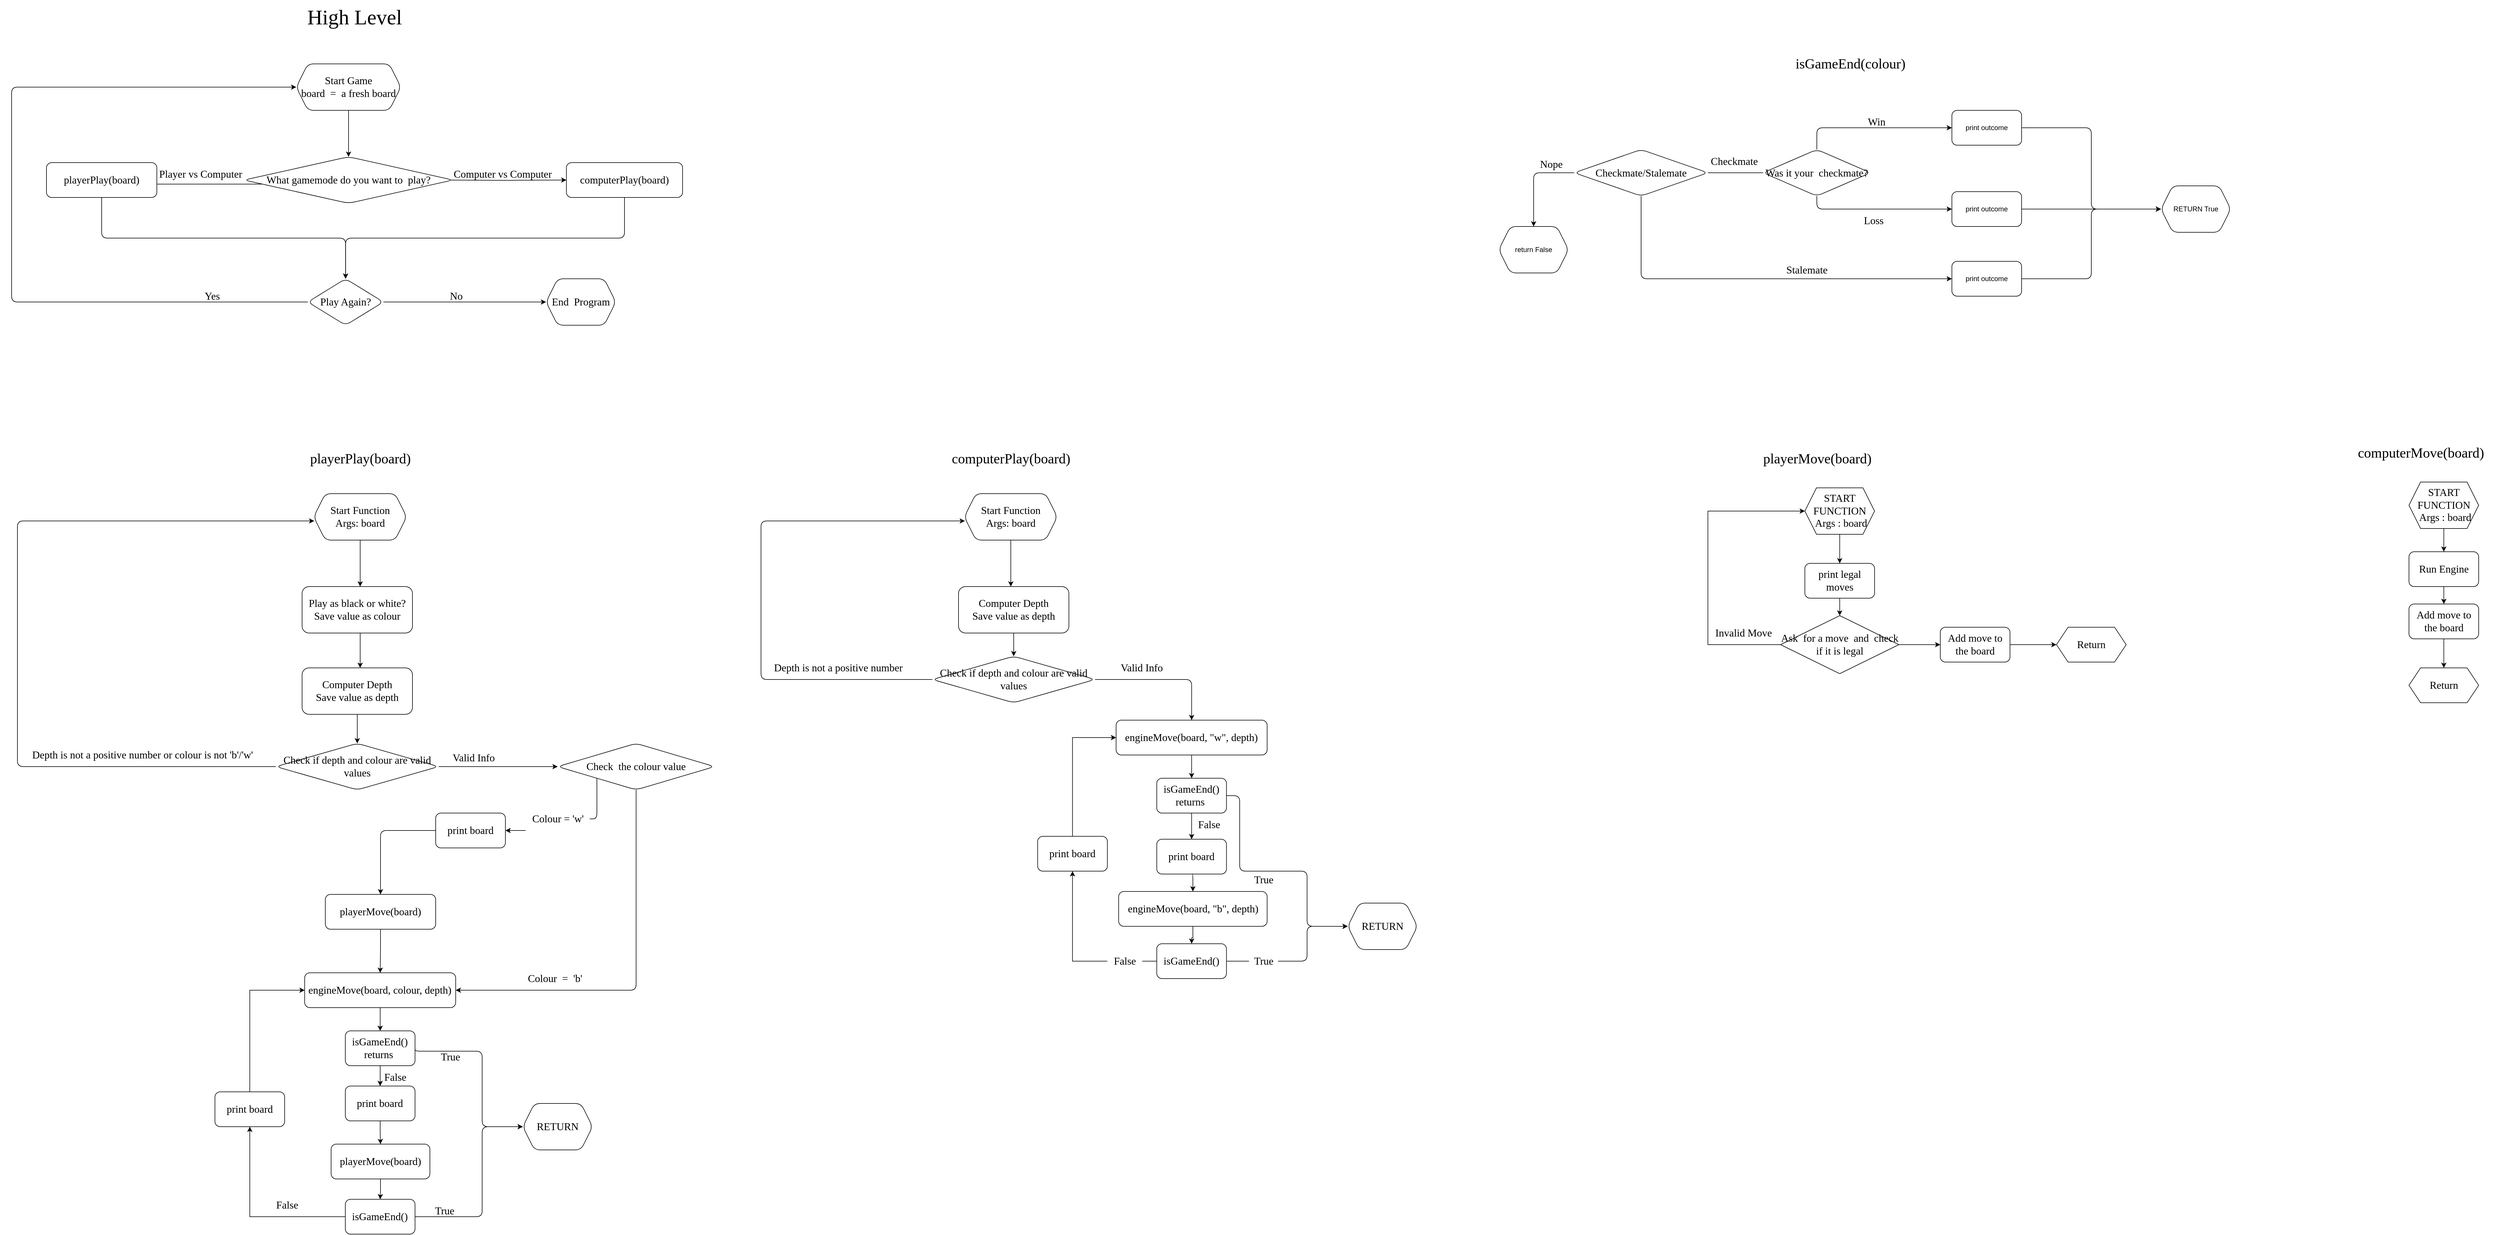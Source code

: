 <mxfile version="20.8.10" type="device"><diagram id="Y59HS8mhfynx65D2xqtQ" name="ChessStructure"><mxGraphModel dx="4780" dy="2787" grid="1" gridSize="10" guides="1" tooltips="1" connect="1" arrows="1" fold="1" page="1" pageScale="1" pageWidth="10000" pageHeight="10000" math="0" shadow="0"><root><mxCell id="0"/><mxCell id="1" parent="0"/><mxCell id="wJCAft1N1fHd7PZCTkAX-11" style="edgeStyle=orthogonalEdgeStyle;rounded=1;orthogonalLoop=1;jettySize=auto;html=1;exitX=0.875;exitY=0.5;exitDx=0;exitDy=0;exitPerimeter=0;entryX=0;entryY=0.5;entryDx=0;entryDy=0;labelBackgroundColor=none;fontColor=default;" parent="1" target="wJCAft1N1fHd7PZCTkAX-10" edge="1"><mxGeometry relative="1" as="geometry"><mxPoint x="1007.5" y="380" as="sourcePoint"/></mxGeometry></mxCell><mxCell id="wJCAft1N1fHd7PZCTkAX-16" style="edgeStyle=orthogonalEdgeStyle;rounded=1;orthogonalLoop=1;jettySize=auto;html=1;exitX=0.16;exitY=0.55;exitDx=0;exitDy=0;exitPerimeter=0;entryX=1;entryY=0.5;entryDx=0;entryDy=0;labelBackgroundColor=none;fontColor=default;" parent="1" target="wJCAft1N1fHd7PZCTkAX-13" edge="1"><mxGeometry relative="1" as="geometry"><Array as="points"><mxPoint x="410" y="387"/></Array><mxPoint x="707.2" y="387" as="sourcePoint"/></mxGeometry></mxCell><mxCell id="zi7NAcEswKVwyJz5pRSw-11" style="edgeStyle=orthogonalEdgeStyle;rounded=1;orthogonalLoop=1;jettySize=auto;html=1;exitX=0.5;exitY=1;exitDx=0;exitDy=0;entryX=0.5;entryY=0;entryDx=0;entryDy=0;labelBackgroundColor=none;fontColor=default;" parent="1" source="wJCAft1N1fHd7PZCTkAX-10" target="_jy5B6teSFf_CWX5ksvA-14" edge="1"><mxGeometry relative="1" as="geometry"/></mxCell><mxCell id="wJCAft1N1fHd7PZCTkAX-10" value="&lt;font style=&quot;font-size: 18px;&quot; data-font-src=&quot;https://fonts.googleapis.com/css?family=Tilt+Neon&quot; face=&quot;Tilt Neon&quot;&gt;computerPlay(board)&lt;br&gt;&lt;/font&gt;" style="rounded=1;whiteSpace=wrap;html=1;labelBackgroundColor=none;" parent="1" vertex="1"><mxGeometry x="1215" y="350" width="200" height="60" as="geometry"/></mxCell><mxCell id="wJCAft1N1fHd7PZCTkAX-12" value="&lt;font style=&quot;font-size: 18px;&quot; data-font-src=&quot;https://fonts.googleapis.com/css?family=Tilt+Neon&quot;&gt;Computer vs Computer&lt;/font&gt;" style="text;html=1;align=center;verticalAlign=middle;resizable=0;points=[];autosize=1;strokeColor=none;fillColor=none;fontFamily=Abel;fontSource=https%3A%2F%2Ffonts.googleapis.com%2Fcss%3Ffamily%3DAbel;rounded=1;labelBackgroundColor=none;" parent="1" vertex="1"><mxGeometry x="1000" y="350" width="210" height="40" as="geometry"/></mxCell><mxCell id="zi7NAcEswKVwyJz5pRSw-9" style="edgeStyle=orthogonalEdgeStyle;rounded=1;orthogonalLoop=1;jettySize=auto;html=1;exitX=0.5;exitY=1;exitDx=0;exitDy=0;entryX=0.5;entryY=0;entryDx=0;entryDy=0;labelBackgroundColor=none;fontColor=default;" parent="1" source="wJCAft1N1fHd7PZCTkAX-13" target="_jy5B6teSFf_CWX5ksvA-14" edge="1"><mxGeometry relative="1" as="geometry"/></mxCell><mxCell id="wJCAft1N1fHd7PZCTkAX-13" value="&lt;font style=&quot;font-size: 18px;&quot; data-font-src=&quot;https://fonts.googleapis.com/css?family=Tilt+Neon&quot; face=&quot;Tilt Neon&quot;&gt;playerPlay(board)&lt;br&gt;&lt;/font&gt;" style="rounded=1;whiteSpace=wrap;html=1;labelBackgroundColor=none;" parent="1" vertex="1"><mxGeometry x="320" y="350" width="190" height="60" as="geometry"/></mxCell><mxCell id="wJCAft1N1fHd7PZCTkAX-18" value="&lt;font style=&quot;font-size: 18px;&quot; data-font-src=&quot;https://fonts.googleapis.com/css?family=Tilt+Neon&quot;&gt;Player vs Computer&lt;/font&gt;" style="text;html=1;align=center;verticalAlign=middle;resizable=0;points=[];autosize=1;strokeColor=none;fillColor=none;fontFamily=Abel;fontSource=https%3A%2F%2Ffonts.googleapis.com%2Fcss%3Ffamily%3DAbel;rounded=1;labelBackgroundColor=none;" parent="1" vertex="1"><mxGeometry x="494.93" y="350" width="180" height="40" as="geometry"/></mxCell><mxCell id="wJCAft1N1fHd7PZCTkAX-26" value="&lt;font style=&quot;font-size: 18px;&quot; data-font-src=&quot;https://fonts.googleapis.com/css?family=Tilt+Neon&quot;&gt;Yes&lt;/font&gt;" style="text;html=1;align=center;verticalAlign=middle;resizable=0;points=[];autosize=1;strokeColor=none;fillColor=none;fontFamily=Abel;fontSource=https%3A%2F%2Ffonts.googleapis.com%2Fcss%3Ffamily%3DAbel;rounded=1;labelBackgroundColor=none;" parent="1" vertex="1"><mxGeometry x="580.0" y="560" width="50" height="40" as="geometry"/></mxCell><mxCell id="wJCAft1N1fHd7PZCTkAX-29" value="&lt;font style=&quot;font-size: 18px;&quot; data-font-src=&quot;https://fonts.googleapis.com/css?family=Tilt+Neon&quot;&gt;No&lt;/font&gt;" style="text;html=1;align=center;verticalAlign=middle;resizable=0;points=[];autosize=1;fontFamily=Abel;fontSource=https%3A%2F%2Ffonts.googleapis.com%2Fcss%3Ffamily%3DAbel;rounded=1;labelBackgroundColor=none;" parent="1" vertex="1"><mxGeometry x="1000" y="560" width="50" height="40" as="geometry"/></mxCell><mxCell id="_jy5B6teSFf_CWX5ksvA-1" value="&lt;font data-font-src=&quot;https://fonts.googleapis.com/css?family=Tilt+Neon&quot; face=&quot;Tilt Neon&quot; style=&quot;font-size: 36px;&quot;&gt;High Level&lt;/font&gt;" style="text;html=1;align=center;verticalAlign=middle;resizable=0;points=[];autosize=1;strokeColor=none;fillColor=none;rounded=1;labelBackgroundColor=none;" parent="1" vertex="1"><mxGeometry x="755" y="70" width="190" height="60" as="geometry"/></mxCell><mxCell id="_jy5B6teSFf_CWX5ksvA-3" value="&lt;span style=&quot;font-size: 24px;&quot;&gt;&lt;font data-font-src=&quot;https://fonts.googleapis.com/css?family=Tilt+Neon&quot; style=&quot;font-size: 24px;&quot;&gt;playerPlay(board)&lt;/font&gt;&lt;/span&gt;" style="text;html=1;align=center;verticalAlign=middle;resizable=0;points=[];autosize=1;strokeColor=none;fillColor=none;fontFamily=Tilt Neon;fontSource=https%3A%2F%2Ffonts.googleapis.com%2Fcss%3Ffamily%3DTilt%2BNeon;fontSize=24;rounded=1;labelBackgroundColor=none;" parent="1" vertex="1"><mxGeometry x="750" y="840" width="220" height="40" as="geometry"/></mxCell><mxCell id="_jy5B6teSFf_CWX5ksvA-5" value="&lt;font style=&quot;font-size: 18px;&quot; data-font-src=&quot;https://fonts.googleapis.com/css?family=Tilt+Neon&quot; face=&quot;Tilt Neon&quot;&gt;End&amp;nbsp; Program&lt;/font&gt;" style="shape=hexagon;perimeter=hexagonPerimeter2;whiteSpace=wrap;html=1;fixedSize=1;rounded=1;labelBackgroundColor=none;" parent="1" vertex="1"><mxGeometry x="1180" y="550" width="120" height="80" as="geometry"/></mxCell><mxCell id="_jy5B6teSFf_CWX5ksvA-85" style="edgeStyle=orthogonalEdgeStyle;rounded=1;orthogonalLoop=1;jettySize=auto;html=1;exitX=0.5;exitY=1;exitDx=0;exitDy=0;entryX=0.5;entryY=0;entryDx=0;entryDy=0;labelBackgroundColor=none;fontColor=default;" parent="1" source="_jy5B6teSFf_CWX5ksvA-6" target="_jy5B6teSFf_CWX5ksvA-13" edge="1"><mxGeometry relative="1" as="geometry"/></mxCell><mxCell id="_jy5B6teSFf_CWX5ksvA-6" value="Start Game&lt;br&gt;board&amp;nbsp; =&amp;nbsp; a fresh board" style="shape=hexagon;perimeter=hexagonPerimeter2;whiteSpace=wrap;html=1;fixedSize=1;fontFamily=Tilt Neon;fontSource=https%3A%2F%2Ffonts.googleapis.com%2Fcss%3Ffamily%3DTilt%2BNeon;fontSize=18;rounded=1;labelBackgroundColor=none;" parent="1" vertex="1"><mxGeometry x="750" y="180" width="180" height="80" as="geometry"/></mxCell><mxCell id="_jy5B6teSFf_CWX5ksvA-16" style="edgeStyle=orthogonalEdgeStyle;rounded=1;orthogonalLoop=1;jettySize=auto;html=1;exitX=0.5;exitY=1;exitDx=0;exitDy=0;fontSize=18;fontFamily=Tilt Neon;fontSource=https%3A%2F%2Ffonts.googleapis.com%2Fcss%3Ffamily%3DTilt%2BNeon;labelBackgroundColor=none;fontColor=default;" parent="1" source="_jy5B6teSFf_CWX5ksvA-12" edge="1"><mxGeometry relative="1" as="geometry"><mxPoint x="860" y="1080" as="targetPoint"/></mxGeometry></mxCell><mxCell id="_jy5B6teSFf_CWX5ksvA-12" value="Start Function&lt;br style=&quot;font-size: 18px;&quot;&gt;Args: board" style="shape=hexagon;perimeter=hexagonPerimeter2;whiteSpace=wrap;html=1;fixedSize=1;fontSize=18;fontFamily=Tilt Neon;fontSource=https%3A%2F%2Ffonts.googleapis.com%2Fcss%3Ffamily%3DTilt%2BNeon;rounded=1;labelBackgroundColor=none;" parent="1" vertex="1"><mxGeometry x="780" y="920" width="160" height="80" as="geometry"/></mxCell><mxCell id="_jy5B6teSFf_CWX5ksvA-13" value="&lt;font style=&quot;font-size: 18px;&quot; data-font-src=&quot;https://fonts.googleapis.com/css?family=Tilt+Neon&quot; face=&quot;Tilt Neon&quot;&gt;What gamemode do you want to&amp;nbsp; play?&lt;/font&gt;" style="rhombus;whiteSpace=wrap;html=1;rounded=1;labelBackgroundColor=none;" parent="1" vertex="1"><mxGeometry x="660" y="340" width="360" height="80" as="geometry"/></mxCell><mxCell id="_jy5B6teSFf_CWX5ksvA-87" style="edgeStyle=orthogonalEdgeStyle;rounded=1;orthogonalLoop=1;jettySize=auto;html=1;exitX=0;exitY=0.5;exitDx=0;exitDy=0;entryX=0;entryY=0.5;entryDx=0;entryDy=0;labelBackgroundColor=none;fontColor=default;" parent="1" source="_jy5B6teSFf_CWX5ksvA-14" target="_jy5B6teSFf_CWX5ksvA-6" edge="1"><mxGeometry relative="1" as="geometry"><Array as="points"><mxPoint x="260" y="590"/><mxPoint x="260" y="220"/></Array></mxGeometry></mxCell><mxCell id="_jy5B6teSFf_CWX5ksvA-91" style="edgeStyle=orthogonalEdgeStyle;rounded=1;orthogonalLoop=1;jettySize=auto;html=1;exitX=1;exitY=0.5;exitDx=0;exitDy=0;labelBackgroundColor=none;fontColor=default;" parent="1" source="_jy5B6teSFf_CWX5ksvA-14" target="_jy5B6teSFf_CWX5ksvA-5" edge="1"><mxGeometry relative="1" as="geometry"/></mxCell><mxCell id="_jy5B6teSFf_CWX5ksvA-14" value="Play Again?" style="rhombus;whiteSpace=wrap;html=1;fontSize=18;fontFamily=Tilt Neon;fontSource=https%3A%2F%2Ffonts.googleapis.com%2Fcss%3Ffamily%3DTilt%2BNeon;rounded=1;labelBackgroundColor=none;" parent="1" vertex="1"><mxGeometry x="769.93" y="550" width="130" height="80" as="geometry"/></mxCell><mxCell id="_jy5B6teSFf_CWX5ksvA-19" style="edgeStyle=orthogonalEdgeStyle;rounded=1;orthogonalLoop=1;jettySize=auto;html=1;exitX=0.5;exitY=1;exitDx=0;exitDy=0;entryX=0.5;entryY=0;entryDx=0;entryDy=0;fontSize=18;fontFamily=Tilt Neon;fontSource=https%3A%2F%2Ffonts.googleapis.com%2Fcss%3Ffamily%3DTilt%2BNeon;labelBackgroundColor=none;fontColor=default;" parent="1" edge="1"><mxGeometry relative="1" as="geometry"><mxPoint x="860" y="1160" as="sourcePoint"/><mxPoint x="860" y="1220" as="targetPoint"/></mxGeometry></mxCell><mxCell id="_jy5B6teSFf_CWX5ksvA-23" value="Play as black or white?&lt;br style=&quot;font-size: 18px;&quot;&gt;Save value as colour" style="rounded=1;whiteSpace=wrap;html=1;fontSize=18;fontFamily=Tilt Neon;fontSource=https%3A%2F%2Ffonts.googleapis.com%2Fcss%3Ffamily%3DTilt%2BNeon;labelBackgroundColor=none;" parent="1" vertex="1"><mxGeometry x="760" y="1080" width="190" height="80" as="geometry"/></mxCell><mxCell id="_jy5B6teSFf_CWX5ksvA-26" style="edgeStyle=orthogonalEdgeStyle;rounded=1;orthogonalLoop=1;jettySize=auto;html=1;exitX=0.5;exitY=1;exitDx=0;exitDy=0;entryX=0.5;entryY=0;entryDx=0;entryDy=0;fontFamily=Tilt Neon;fontSource=https%3A%2F%2Ffonts.googleapis.com%2Fcss%3Ffamily%3DTilt%2BNeon;fontSize=18;labelBackgroundColor=none;fontColor=default;" parent="1" source="_jy5B6teSFf_CWX5ksvA-24" target="_jy5B6teSFf_CWX5ksvA-25" edge="1"><mxGeometry relative="1" as="geometry"/></mxCell><mxCell id="_jy5B6teSFf_CWX5ksvA-24" value="Computer Depth&lt;br style=&quot;font-size: 18px;&quot;&gt;Save value as depth" style="rounded=1;whiteSpace=wrap;html=1;fontFamily=Tilt Neon;fontSource=https%3A%2F%2Ffonts.googleapis.com%2Fcss%3Ffamily%3DTilt%2BNeon;fontSize=18;labelBackgroundColor=none;" parent="1" vertex="1"><mxGeometry x="760" y="1220" width="190" height="80" as="geometry"/></mxCell><mxCell id="_jy5B6teSFf_CWX5ksvA-27" style="edgeStyle=orthogonalEdgeStyle;rounded=1;orthogonalLoop=1;jettySize=auto;html=1;exitX=0;exitY=0.5;exitDx=0;exitDy=0;entryX=0.006;entryY=0.588;entryDx=0;entryDy=0;entryPerimeter=0;fontFamily=Tilt Neon;fontSource=https%3A%2F%2Ffonts.googleapis.com%2Fcss%3Ffamily%3DTilt%2BNeon;fontSize=18;labelBackgroundColor=none;fontColor=default;" parent="1" source="_jy5B6teSFf_CWX5ksvA-25" target="_jy5B6teSFf_CWX5ksvA-12" edge="1"><mxGeometry relative="1" as="geometry"><Array as="points"><mxPoint x="270" y="1390"/><mxPoint x="270" y="967"/></Array></mxGeometry></mxCell><mxCell id="_jy5B6teSFf_CWX5ksvA-42" style="edgeStyle=orthogonalEdgeStyle;rounded=1;orthogonalLoop=1;jettySize=auto;html=1;exitX=1;exitY=0.5;exitDx=0;exitDy=0;entryX=0;entryY=0.5;entryDx=0;entryDy=0;labelBackgroundColor=none;fontColor=default;" parent="1" source="_jy5B6teSFf_CWX5ksvA-25" target="_jy5B6teSFf_CWX5ksvA-41" edge="1"><mxGeometry relative="1" as="geometry"/></mxCell><mxCell id="_jy5B6teSFf_CWX5ksvA-25" value="Check if depth and colour are valid values" style="rhombus;whiteSpace=wrap;html=1;fontFamily=Tilt Neon;fontSource=https%3A%2F%2Ffonts.googleapis.com%2Fcss%3Ffamily%3DTilt%2BNeon;fontSize=18;rounded=1;labelBackgroundColor=none;" parent="1" vertex="1"><mxGeometry x="715" y="1350" width="280" height="80" as="geometry"/></mxCell><mxCell id="_jy5B6teSFf_CWX5ksvA-28" value="Depth is not a positive number or colour is not 'b'/'w'" style="text;html=1;align=center;verticalAlign=middle;resizable=0;points=[];autosize=1;strokeColor=none;fillColor=none;fontFamily=Abel;fontSource=https%3A%2F%2Ffonts.googleapis.com%2Fcss%3Ffamily%3DAbel;fontSize=18;rounded=1;labelBackgroundColor=none;" parent="1" vertex="1"><mxGeometry x="240" y="1350" width="490" height="40" as="geometry"/></mxCell><mxCell id="_jy5B6teSFf_CWX5ksvA-29" value="&lt;span style=&quot;font-size: 24px;&quot;&gt;&lt;font data-font-src=&quot;https://fonts.googleapis.com/css?family=Tilt+Neon&quot; style=&quot;font-size: 24px;&quot;&gt;computerPlay(board)&lt;/font&gt;&lt;/span&gt;" style="text;html=1;align=center;verticalAlign=middle;resizable=0;points=[];autosize=1;strokeColor=none;fillColor=none;fontFamily=Tilt Neon;fontSource=https%3A%2F%2Ffonts.googleapis.com%2Fcss%3Ffamily%3DTilt%2BNeon;fontSize=24;rounded=1;labelBackgroundColor=none;" parent="1" vertex="1"><mxGeometry x="1850" y="840" width="260" height="40" as="geometry"/></mxCell><mxCell id="_jy5B6teSFf_CWX5ksvA-30" style="edgeStyle=orthogonalEdgeStyle;rounded=1;orthogonalLoop=1;jettySize=auto;html=1;exitX=0.5;exitY=1;exitDx=0;exitDy=0;fontSize=18;fontFamily=Tilt Neon;fontSource=https%3A%2F%2Ffonts.googleapis.com%2Fcss%3Ffamily%3DTilt%2BNeon;labelBackgroundColor=none;fontColor=default;" parent="1" source="_jy5B6teSFf_CWX5ksvA-31" edge="1"><mxGeometry relative="1" as="geometry"><mxPoint x="1980" y="1080" as="targetPoint"/></mxGeometry></mxCell><mxCell id="_jy5B6teSFf_CWX5ksvA-31" value="Start Function&lt;br style=&quot;font-size: 18px;&quot;&gt;Args: board" style="shape=hexagon;perimeter=hexagonPerimeter2;whiteSpace=wrap;html=1;fixedSize=1;fontSize=18;fontFamily=Tilt Neon;fontSource=https%3A%2F%2Ffonts.googleapis.com%2Fcss%3Ffamily%3DTilt%2BNeon;rounded=1;labelBackgroundColor=none;" parent="1" vertex="1"><mxGeometry x="1900" y="920" width="160" height="80" as="geometry"/></mxCell><mxCell id="_jy5B6teSFf_CWX5ksvA-34" style="edgeStyle=orthogonalEdgeStyle;rounded=1;orthogonalLoop=1;jettySize=auto;html=1;exitX=0.5;exitY=1;exitDx=0;exitDy=0;entryX=0.5;entryY=0;entryDx=0;entryDy=0;fontFamily=Tilt Neon;fontSource=https%3A%2F%2Ffonts.googleapis.com%2Fcss%3Ffamily%3DTilt%2BNeon;fontSize=18;labelBackgroundColor=none;fontColor=default;" parent="1" source="_jy5B6teSFf_CWX5ksvA-35" target="_jy5B6teSFf_CWX5ksvA-37" edge="1"><mxGeometry relative="1" as="geometry"/></mxCell><mxCell id="_jy5B6teSFf_CWX5ksvA-35" value="Computer Depth&lt;br style=&quot;font-size: 18px;&quot;&gt;Save value as depth" style="rounded=1;whiteSpace=wrap;html=1;fontFamily=Tilt Neon;fontSource=https%3A%2F%2Ffonts.googleapis.com%2Fcss%3Ffamily%3DTilt%2BNeon;fontSize=18;labelBackgroundColor=none;" parent="1" vertex="1"><mxGeometry x="1890" y="1080" width="190" height="80" as="geometry"/></mxCell><mxCell id="_jy5B6teSFf_CWX5ksvA-36" style="edgeStyle=orthogonalEdgeStyle;rounded=1;orthogonalLoop=1;jettySize=auto;html=1;exitX=0;exitY=0.5;exitDx=0;exitDy=0;entryX=0.006;entryY=0.588;entryDx=0;entryDy=0;entryPerimeter=0;fontFamily=Tilt Neon;fontSource=https%3A%2F%2Ffonts.googleapis.com%2Fcss%3Ffamily%3DTilt%2BNeon;fontSize=18;labelBackgroundColor=none;fontColor=default;" parent="1" source="_jy5B6teSFf_CWX5ksvA-37" target="_jy5B6teSFf_CWX5ksvA-31" edge="1"><mxGeometry relative="1" as="geometry"><Array as="points"><mxPoint x="1550" y="1240"/><mxPoint x="1550" y="967"/></Array></mxGeometry></mxCell><mxCell id="zi7NAcEswKVwyJz5pRSw-15" style="edgeStyle=orthogonalEdgeStyle;rounded=1;orthogonalLoop=1;jettySize=auto;html=1;exitX=1;exitY=0.5;exitDx=0;exitDy=0;labelBackgroundColor=none;fontColor=default;entryX=0.5;entryY=0;entryDx=0;entryDy=0;" parent="1" source="_jy5B6teSFf_CWX5ksvA-37" target="iZav_sji7irHqsOr5znc-45" edge="1"><mxGeometry relative="1" as="geometry"><Array as="points"><mxPoint x="2291" y="1240"/></Array><mxPoint x="2291.0" y="1340" as="targetPoint"/></mxGeometry></mxCell><mxCell id="_jy5B6teSFf_CWX5ksvA-37" value="Check if depth and colour are valid values" style="rhombus;whiteSpace=wrap;html=1;fontFamily=Tilt Neon;fontSource=https%3A%2F%2Ffonts.googleapis.com%2Fcss%3Ffamily%3DTilt%2BNeon;fontSize=18;rounded=1;labelBackgroundColor=none;" parent="1" vertex="1"><mxGeometry x="1845" y="1200" width="280" height="80" as="geometry"/></mxCell><mxCell id="_jy5B6teSFf_CWX5ksvA-38" value="Depth is not a positive number&amp;nbsp;" style="text;html=1;align=center;verticalAlign=middle;resizable=0;points=[];autosize=1;strokeColor=none;fillColor=none;fontFamily=Tilt Neon;fontSource=https%3A%2F%2Ffonts.googleapis.com%2Fcss%3Ffamily%3DTilt%2BNeon;fontSize=18;rounded=1;labelBackgroundColor=none;" parent="1" vertex="1"><mxGeometry x="1550" y="1200" width="270" height="40" as="geometry"/></mxCell><mxCell id="iZav_sji7irHqsOr5znc-30" style="edgeStyle=orthogonalEdgeStyle;rounded=1;orthogonalLoop=1;jettySize=auto;html=1;exitX=0;exitY=1;exitDx=0;exitDy=0;entryX=1;entryY=0.5;entryDx=0;entryDy=0;fontFamily=Tilt Neon;fontSource=https%3A%2F%2Ffonts.googleapis.com%2Fcss%3Ffamily%3DTilt%2BNeon;fontSize=18;labelBackgroundColor=none;fontColor=default;startArrow=none;" parent="1" source="_jy5B6teSFf_CWX5ksvA-46" target="iZav_sji7irHqsOr5znc-25" edge="1"><mxGeometry relative="1" as="geometry"><Array as="points"/></mxGeometry></mxCell><mxCell id="iZav_sji7irHqsOr5znc-32" style="edgeStyle=orthogonalEdgeStyle;rounded=1;orthogonalLoop=1;jettySize=auto;html=1;exitX=0.5;exitY=1;exitDx=0;exitDy=0;entryX=1;entryY=0.5;entryDx=0;entryDy=0;fontFamily=Tilt Neon;fontSource=https%3A%2F%2Ffonts.googleapis.com%2Fcss%3Ffamily%3DTilt%2BNeon;fontSize=18;labelBackgroundColor=none;fontColor=default;" parent="1" source="_jy5B6teSFf_CWX5ksvA-41" target="_jy5B6teSFf_CWX5ksvA-48" edge="1"><mxGeometry relative="1" as="geometry"><Array as="points"><mxPoint x="1335" y="1775"/></Array></mxGeometry></mxCell><mxCell id="_jy5B6teSFf_CWX5ksvA-41" value="Check&amp;nbsp; the colour value" style="rhombus;whiteSpace=wrap;html=1;fontSize=18;fontFamily=Tilt Neon;fontSource=https%3A%2F%2Ffonts.googleapis.com%2Fcss%3Ffamily%3DTilt%2BNeon;rounded=1;labelBackgroundColor=none;" parent="1" vertex="1"><mxGeometry x="1200" y="1350" width="270" height="80" as="geometry"/></mxCell><mxCell id="_jy5B6teSFf_CWX5ksvA-43" value="Valid Info" style="text;html=1;align=center;verticalAlign=middle;resizable=0;points=[];autosize=1;strokeColor=none;fillColor=none;fontSize=18;fontFamily=Abel;fontSource=https%3A%2F%2Ffonts.googleapis.com%2Fcss%3Ffamily%3DAbel;rounded=1;labelBackgroundColor=none;" parent="1" vertex="1"><mxGeometry x="1010" y="1355" width="90" height="40" as="geometry"/></mxCell><mxCell id="iZav_sji7irHqsOr5znc-33" style="edgeStyle=orthogonalEdgeStyle;rounded=1;orthogonalLoop=1;jettySize=auto;html=1;exitX=0.5;exitY=1;exitDx=0;exitDy=0;entryX=0.5;entryY=0;entryDx=0;entryDy=0;fontFamily=Tilt Neon;fontSource=https%3A%2F%2Ffonts.googleapis.com%2Fcss%3Ffamily%3DTilt%2BNeon;fontSize=18;labelBackgroundColor=none;fontColor=default;" parent="1" source="_jy5B6teSFf_CWX5ksvA-44" target="_jy5B6teSFf_CWX5ksvA-48" edge="1"><mxGeometry relative="1" as="geometry"/></mxCell><mxCell id="_jy5B6teSFf_CWX5ksvA-44" value="playerMove(board)" style="rounded=1;whiteSpace=wrap;html=1;fontSize=18;fontFamily=Tilt Neon;fontSource=https%3A%2F%2Ffonts.googleapis.com%2Fcss%3Ffamily%3DTilt%2BNeon;labelBackgroundColor=none;" parent="1" vertex="1"><mxGeometry x="800" y="1610" width="190" height="60" as="geometry"/></mxCell><mxCell id="_jy5B6teSFf_CWX5ksvA-118" style="edgeStyle=orthogonalEdgeStyle;rounded=1;orthogonalLoop=1;jettySize=auto;html=1;exitX=0.5;exitY=1;exitDx=0;exitDy=0;entryX=0.5;entryY=0;entryDx=0;entryDy=0;labelBackgroundColor=none;fontColor=default;" parent="1" source="_jy5B6teSFf_CWX5ksvA-48" target="_jy5B6teSFf_CWX5ksvA-102" edge="1"><mxGeometry relative="1" as="geometry"/></mxCell><mxCell id="_jy5B6teSFf_CWX5ksvA-48" value="engineMove(board, colour, depth)" style="rounded=1;whiteSpace=wrap;html=1;fontFamily=Tilt Neon;fontSource=https%3A%2F%2Ffonts.googleapis.com%2Fcss%3Ffamily%3DTilt%2BNeon;fontSize=18;labelBackgroundColor=none;" parent="1" vertex="1"><mxGeometry x="764.43" y="1745" width="260" height="60" as="geometry"/></mxCell><mxCell id="_jy5B6teSFf_CWX5ksvA-107" style="edgeStyle=orthogonalEdgeStyle;rounded=1;orthogonalLoop=1;jettySize=auto;html=1;exitX=0.5;exitY=1;exitDx=0;exitDy=0;entryX=0;entryY=0.5;entryDx=0;entryDy=0;labelBackgroundColor=none;fontColor=default;" parent="1" source="_jy5B6teSFf_CWX5ksvA-49" target="_jy5B6teSFf_CWX5ksvA-106" edge="1"><mxGeometry relative="1" as="geometry"/></mxCell><mxCell id="_jy5B6teSFf_CWX5ksvA-115" style="edgeStyle=orthogonalEdgeStyle;rounded=1;orthogonalLoop=1;jettySize=auto;html=1;exitX=0;exitY=0.5;exitDx=0;exitDy=0;entryX=0.5;entryY=0;entryDx=0;entryDy=0;labelBackgroundColor=none;fontColor=default;" parent="1" source="_jy5B6teSFf_CWX5ksvA-49" target="_jy5B6teSFf_CWX5ksvA-114" edge="1"><mxGeometry relative="1" as="geometry"/></mxCell><mxCell id="_jy5B6teSFf_CWX5ksvA-49" value="Checkmate/Stalemate" style="rhombus;whiteSpace=wrap;html=1;fontSize=18;fontFamily=Tilt Neon;fontSource=https%3A%2F%2Ffonts.googleapis.com%2Fcss%3Ffamily%3DTilt%2BNeon;rounded=1;labelBackgroundColor=none;" parent="1" vertex="1"><mxGeometry x="2950" y="327.5" width="230" height="80" as="geometry"/></mxCell><mxCell id="iZav_sji7irHqsOr5znc-41" style="edgeStyle=orthogonalEdgeStyle;rounded=0;orthogonalLoop=1;jettySize=auto;html=1;exitX=0.5;exitY=1;exitDx=0;exitDy=0;" parent="1" source="_jy5B6teSFf_CWX5ksvA-51" target="_jy5B6teSFf_CWX5ksvA-117" edge="1"><mxGeometry relative="1" as="geometry"/></mxCell><mxCell id="_jy5B6teSFf_CWX5ksvA-51" value="playerMove(board)" style="rounded=1;whiteSpace=wrap;html=1;fontSize=18;fontFamily=Tilt Neon;fontSource=https%3A%2F%2Ffonts.googleapis.com%2Fcss%3Ffamily%3DTilt%2BNeon;labelBackgroundColor=none;" parent="1" vertex="1"><mxGeometry x="809.96" y="2040" width="170.07" height="60" as="geometry"/></mxCell><mxCell id="_jy5B6teSFf_CWX5ksvA-62" value="RETURN True" style="shape=hexagon;perimeter=hexagonPerimeter2;whiteSpace=wrap;html=1;fixedSize=1;rounded=1;labelBackgroundColor=none;" parent="1" vertex="1"><mxGeometry x="3960" y="390" width="120" height="80" as="geometry"/></mxCell><mxCell id="_jy5B6teSFf_CWX5ksvA-66" value="Checkmate" style="text;html=1;align=center;verticalAlign=middle;resizable=0;points=[];autosize=1;strokeColor=none;fillColor=none;fontSize=18;fontFamily=Abel;fontSource=https%3A%2F%2Ffonts.googleapis.com%2Fcss%3Ffamily%3DAbel;rounded=1;labelBackgroundColor=none;" parent="1" vertex="1"><mxGeometry x="3175" y="327.5" width="100" height="40" as="geometry"/></mxCell><mxCell id="_jy5B6teSFf_CWX5ksvA-67" value="Win" style="text;html=1;align=center;verticalAlign=middle;resizable=0;points=[];autosize=1;strokeColor=none;fillColor=none;fontSize=18;fontFamily=Abel;fontSource=https%3A%2F%2Ffonts.googleapis.com%2Fcss%3Ffamily%3DAbel;rounded=1;labelBackgroundColor=none;" parent="1" vertex="1"><mxGeometry x="3445" y="260" width="50" height="40" as="geometry"/></mxCell><mxCell id="_jy5B6teSFf_CWX5ksvA-70" value="Loss" style="text;html=1;align=center;verticalAlign=middle;resizable=0;points=[];autosize=1;strokeColor=none;fillColor=none;fontSize=18;fontFamily=Abel;fontSource=https%3A%2F%2Ffonts.googleapis.com%2Fcss%3Ffamily%3DAbel;rounded=1;labelBackgroundColor=none;" parent="1" vertex="1"><mxGeometry x="3435" y="430" width="60" height="40" as="geometry"/></mxCell><mxCell id="_jy5B6teSFf_CWX5ksvA-72" value="" style="edgeStyle=orthogonalEdgeStyle;rounded=1;orthogonalLoop=1;jettySize=auto;html=1;exitX=1;exitY=0.5;exitDx=0;exitDy=0;entryX=0;entryY=0.5;entryDx=0;entryDy=0;endArrow=none;labelBackgroundColor=none;fontColor=default;" parent="1" source="_jy5B6teSFf_CWX5ksvA-49" target="_jy5B6teSFf_CWX5ksvA-71" edge="1"><mxGeometry relative="1" as="geometry"><mxPoint x="3165" y="367.5" as="sourcePoint"/><mxPoint x="3635" y="425.5" as="targetPoint"/></mxGeometry></mxCell><mxCell id="_jy5B6teSFf_CWX5ksvA-109" style="edgeStyle=orthogonalEdgeStyle;rounded=1;orthogonalLoop=1;jettySize=auto;html=1;exitX=0.5;exitY=1;exitDx=0;exitDy=0;entryX=0;entryY=0.5;entryDx=0;entryDy=0;labelBackgroundColor=none;fontColor=default;" parent="1" source="_jy5B6teSFf_CWX5ksvA-71" target="_jy5B6teSFf_CWX5ksvA-104" edge="1"><mxGeometry relative="1" as="geometry"/></mxCell><mxCell id="_jy5B6teSFf_CWX5ksvA-110" style="edgeStyle=orthogonalEdgeStyle;rounded=1;orthogonalLoop=1;jettySize=auto;html=1;exitX=0.5;exitY=0;exitDx=0;exitDy=0;entryX=0;entryY=0.5;entryDx=0;entryDy=0;labelBackgroundColor=none;fontColor=default;" parent="1" source="_jy5B6teSFf_CWX5ksvA-71" target="_jy5B6teSFf_CWX5ksvA-105" edge="1"><mxGeometry relative="1" as="geometry"><Array as="points"><mxPoint x="3368" y="290"/></Array></mxGeometry></mxCell><mxCell id="_jy5B6teSFf_CWX5ksvA-71" value="Was it your&amp;nbsp; checkmate?" style="rhombus;whiteSpace=wrap;html=1;fontSize=18;fontFamily=Tilt Neon;fontSource=https%3A%2F%2Ffonts.googleapis.com%2Fcss%3Ffamily%3DTilt%2BNeon;rounded=1;labelBackgroundColor=none;" parent="1" vertex="1"><mxGeometry x="3275" y="327.5" width="185" height="80" as="geometry"/></mxCell><mxCell id="_jy5B6teSFf_CWX5ksvA-83" value="Colour&amp;nbsp; =&amp;nbsp; 'b'" style="text;html=1;align=center;verticalAlign=middle;resizable=0;points=[];autosize=1;strokeColor=none;fillColor=none;fontSize=18;fontFamily=Abel;fontSource=https%3A%2F%2Ffonts.googleapis.com%2Fcss%3Ffamily%3DAbel;rounded=1;labelBackgroundColor=none;" parent="1" vertex="1"><mxGeometry x="1140" y="1735" width="110" height="40" as="geometry"/></mxCell><mxCell id="_jy5B6teSFf_CWX5ksvA-100" value="&lt;font data-font-src=&quot;https://fonts.googleapis.com/css?family=Tilt+Neon&quot; face=&quot;Tilt Neon&quot; style=&quot;font-size: 24px;&quot;&gt;&lt;font data-font-src=&quot;https://fonts.googleapis.com/css?family=Tilt+Neon&quot;&gt;isGameEnd&lt;/font&gt;(colour)&lt;/font&gt;" style="text;html=1;align=center;verticalAlign=middle;resizable=0;points=[];autosize=1;strokeColor=none;fillColor=none;rounded=1;labelBackgroundColor=none;" parent="1" vertex="1"><mxGeometry x="3310" y="160" width="230" height="40" as="geometry"/></mxCell><mxCell id="_jy5B6teSFf_CWX5ksvA-131" style="edgeStyle=orthogonalEdgeStyle;rounded=1;orthogonalLoop=1;jettySize=auto;html=1;exitX=1;exitY=0.5;exitDx=0;exitDy=0;entryX=0;entryY=0.5;entryDx=0;entryDy=0;labelBackgroundColor=none;fontColor=default;" parent="1" source="_jy5B6teSFf_CWX5ksvA-102" target="_jy5B6teSFf_CWX5ksvA-130" edge="1"><mxGeometry relative="1" as="geometry"><Array as="points"><mxPoint x="954" y="1880"/><mxPoint x="1070" y="1880"/><mxPoint x="1070" y="2010"/></Array></mxGeometry></mxCell><mxCell id="iZav_sji7irHqsOr5znc-35" style="edgeStyle=orthogonalEdgeStyle;rounded=1;orthogonalLoop=1;jettySize=auto;html=1;exitX=0.5;exitY=1;exitDx=0;exitDy=0;entryX=0.5;entryY=0;entryDx=0;entryDy=0;fontFamily=Tilt Neon;fontSource=https%3A%2F%2Ffonts.googleapis.com%2Fcss%3Ffamily%3DTilt%2BNeon;fontSize=18;labelBackgroundColor=none;fontColor=default;" parent="1" source="_jy5B6teSFf_CWX5ksvA-102" target="iZav_sji7irHqsOr5znc-34" edge="1"><mxGeometry relative="1" as="geometry"/></mxCell><mxCell id="_jy5B6teSFf_CWX5ksvA-102" value="isGameEnd()&lt;br&gt;returns&amp;nbsp;" style="rounded=1;whiteSpace=wrap;html=1;fontSize=18;fontFamily=Tilt Neon;fontSource=https%3A%2F%2Ffonts.googleapis.com%2Fcss%3Ffamily%3DTilt%2BNeon;labelBackgroundColor=none;" parent="1" vertex="1"><mxGeometry x="834.43" y="1845" width="120" height="60" as="geometry"/></mxCell><mxCell id="_jy5B6teSFf_CWX5ksvA-112" style="edgeStyle=orthogonalEdgeStyle;rounded=1;orthogonalLoop=1;jettySize=auto;html=1;exitX=1;exitY=0.5;exitDx=0;exitDy=0;labelBackgroundColor=none;fontColor=default;" parent="1" source="_jy5B6teSFf_CWX5ksvA-104" edge="1"><mxGeometry relative="1" as="geometry"><mxPoint x="3960" y="430" as="targetPoint"/></mxGeometry></mxCell><mxCell id="_jy5B6teSFf_CWX5ksvA-104" value="print outcome" style="rounded=1;whiteSpace=wrap;html=1;labelBackgroundColor=none;" parent="1" vertex="1"><mxGeometry x="3600" y="400" width="120" height="60" as="geometry"/></mxCell><mxCell id="_jy5B6teSFf_CWX5ksvA-111" style="edgeStyle=orthogonalEdgeStyle;rounded=1;orthogonalLoop=1;jettySize=auto;html=1;exitX=1;exitY=0.5;exitDx=0;exitDy=0;entryX=0;entryY=0.5;entryDx=0;entryDy=0;labelBackgroundColor=none;fontColor=default;" parent="1" source="_jy5B6teSFf_CWX5ksvA-105" target="_jy5B6teSFf_CWX5ksvA-62" edge="1"><mxGeometry relative="1" as="geometry"/></mxCell><mxCell id="_jy5B6teSFf_CWX5ksvA-105" value="print outcome" style="rounded=1;whiteSpace=wrap;html=1;labelBackgroundColor=none;" parent="1" vertex="1"><mxGeometry x="3600" y="260" width="120" height="60" as="geometry"/></mxCell><mxCell id="_jy5B6teSFf_CWX5ksvA-113" style="edgeStyle=orthogonalEdgeStyle;rounded=1;orthogonalLoop=1;jettySize=auto;html=1;exitX=1;exitY=0.5;exitDx=0;exitDy=0;entryX=0;entryY=0.5;entryDx=0;entryDy=0;labelBackgroundColor=none;fontColor=default;" parent="1" source="_jy5B6teSFf_CWX5ksvA-106" target="_jy5B6teSFf_CWX5ksvA-62" edge="1"><mxGeometry relative="1" as="geometry"/></mxCell><mxCell id="_jy5B6teSFf_CWX5ksvA-106" value="print outcome" style="rounded=1;whiteSpace=wrap;html=1;labelBackgroundColor=none;" parent="1" vertex="1"><mxGeometry x="3600" y="520" width="120" height="60" as="geometry"/></mxCell><mxCell id="_jy5B6teSFf_CWX5ksvA-108" value="Stalemate" style="text;html=1;align=center;verticalAlign=middle;resizable=0;points=[];autosize=1;strokeColor=none;fillColor=none;fontSize=18;fontFamily=Abel;fontSource=https%3A%2F%2Ffonts.googleapis.com%2Fcss%3Ffamily%3DAbel;rounded=1;labelBackgroundColor=none;" parent="1" vertex="1"><mxGeometry x="3305" y="515" width="90" height="40" as="geometry"/></mxCell><mxCell id="_jy5B6teSFf_CWX5ksvA-114" value="return False" style="shape=hexagon;perimeter=hexagonPerimeter2;whiteSpace=wrap;html=1;fixedSize=1;rounded=1;labelBackgroundColor=none;" parent="1" vertex="1"><mxGeometry x="2820" y="460" width="120" height="80" as="geometry"/></mxCell><mxCell id="_jy5B6teSFf_CWX5ksvA-116" value="Nope" style="text;html=1;align=center;verticalAlign=middle;resizable=0;points=[];autosize=1;strokeColor=none;fillColor=none;fontSize=18;fontFamily=Abel;fontSource=https%3A%2F%2Ffonts.googleapis.com%2Fcss%3Ffamily%3DAbel;rounded=1;labelBackgroundColor=none;" parent="1" vertex="1"><mxGeometry x="2880" y="332.5" width="60" height="40" as="geometry"/></mxCell><mxCell id="iZav_sji7irHqsOr5znc-40" style="edgeStyle=orthogonalEdgeStyle;rounded=1;orthogonalLoop=1;jettySize=auto;html=1;exitX=1;exitY=0.5;exitDx=0;exitDy=0;entryX=0;entryY=0.5;entryDx=0;entryDy=0;fontFamily=Tilt Neon;fontSource=https%3A%2F%2Ffonts.googleapis.com%2Fcss%3Ffamily%3DTilt%2BNeon;fontSize=18;labelBackgroundColor=none;fontColor=default;" parent="1" source="_jy5B6teSFf_CWX5ksvA-117" target="_jy5B6teSFf_CWX5ksvA-130" edge="1"><mxGeometry relative="1" as="geometry"><Array as="points"><mxPoint x="1070" y="2165"/><mxPoint x="1070" y="2010"/></Array></mxGeometry></mxCell><mxCell id="iZav_sji7irHqsOr5znc-42" style="edgeStyle=orthogonalEdgeStyle;rounded=0;orthogonalLoop=1;jettySize=auto;html=1;exitX=0;exitY=0.5;exitDx=0;exitDy=0;" parent="1" source="_jy5B6teSFf_CWX5ksvA-117" target="iZav_sji7irHqsOr5znc-26" edge="1"><mxGeometry relative="1" as="geometry"/></mxCell><mxCell id="_jy5B6teSFf_CWX5ksvA-117" value="isGameEnd()" style="rounded=1;whiteSpace=wrap;html=1;fontSize=18;fontFamily=Tilt Neon;fontSource=https%3A%2F%2Ffonts.googleapis.com%2Fcss%3Ffamily%3DTilt%2BNeon;labelBackgroundColor=none;" parent="1" vertex="1"><mxGeometry x="834.43" y="2135" width="120" height="60" as="geometry"/></mxCell><mxCell id="_jy5B6teSFf_CWX5ksvA-122" value="False" style="text;html=1;align=center;verticalAlign=middle;resizable=0;points=[];autosize=1;strokeColor=none;fillColor=none;fontSize=18;fontFamily=Abel;fontSource=https%3A%2F%2Ffonts.googleapis.com%2Fcss%3Ffamily%3DAbel;rounded=1;labelBackgroundColor=none;" parent="1" vertex="1"><mxGeometry x="890" y="1905" width="60" height="40" as="geometry"/></mxCell><mxCell id="_jy5B6teSFf_CWX5ksvA-123" value="False" style="text;html=1;align=center;verticalAlign=middle;resizable=0;points=[];autosize=1;strokeColor=none;fillColor=none;fontSize=18;fontFamily=Abel;fontSource=https%3A%2F%2Ffonts.googleapis.com%2Fcss%3Ffamily%3DAbel;rounded=1;labelBackgroundColor=none;" parent="1" vertex="1"><mxGeometry x="704.43" y="2125" width="60" height="40" as="geometry"/></mxCell><mxCell id="_jy5B6teSFf_CWX5ksvA-130" value="RETURN" style="shape=hexagon;perimeter=hexagonPerimeter2;whiteSpace=wrap;html=1;fixedSize=1;fontSize=18;fontFamily=Tilt Neon;fontSource=https%3A%2F%2Ffonts.googleapis.com%2Fcss%3Ffamily%3DTilt%2BNeon;rounded=1;labelBackgroundColor=none;" parent="1" vertex="1"><mxGeometry x="1140" y="1970" width="120" height="80" as="geometry"/></mxCell><mxCell id="zi7NAcEswKVwyJz5pRSw-4" value="True" style="text;html=1;align=center;verticalAlign=middle;resizable=0;points=[];autosize=1;strokeColor=none;fillColor=none;fontSize=18;fontFamily=Abel;fontSource=https%3A%2F%2Ffonts.googleapis.com%2Fcss%3Ffamily%3DAbel;rounded=1;labelBackgroundColor=none;" parent="1" vertex="1"><mxGeometry x="979.5" y="2135" width="50" height="40" as="geometry"/></mxCell><mxCell id="zi7NAcEswKVwyJz5pRSw-5" value="True" style="text;html=1;align=center;verticalAlign=middle;resizable=0;points=[];autosize=1;strokeColor=none;fillColor=none;fontSize=18;fontFamily=Abel;fontSource=https%3A%2F%2Ffonts.googleapis.com%2Fcss%3Ffamily%3DAbel;rounded=1;labelBackgroundColor=none;" parent="1" vertex="1"><mxGeometry x="990" y="1870" width="50" height="40" as="geometry"/></mxCell><mxCell id="zi7NAcEswKVwyJz5pRSw-13" value="Valid Info" style="text;html=1;align=center;verticalAlign=middle;resizable=0;points=[];autosize=1;strokeColor=none;fillColor=none;fontSize=18;fontFamily=Abel;fontSource=https%3A%2F%2Ffonts.googleapis.com%2Fcss%3Ffamily%3DAbel;rounded=1;labelBackgroundColor=none;" parent="1" vertex="1"><mxGeometry x="2160" y="1200" width="90" height="40" as="geometry"/></mxCell><mxCell id="iZav_sji7irHqsOr5znc-31" style="edgeStyle=orthogonalEdgeStyle;rounded=1;orthogonalLoop=1;jettySize=auto;html=1;exitX=0;exitY=0.5;exitDx=0;exitDy=0;entryX=0.5;entryY=0;entryDx=0;entryDy=0;fontFamily=Tilt Neon;fontSource=https%3A%2F%2Ffonts.googleapis.com%2Fcss%3Ffamily%3DTilt%2BNeon;fontSize=18;labelBackgroundColor=none;fontColor=default;" parent="1" source="iZav_sji7irHqsOr5znc-25" target="_jy5B6teSFf_CWX5ksvA-44" edge="1"><mxGeometry relative="1" as="geometry"/></mxCell><mxCell id="iZav_sji7irHqsOr5znc-25" value="print board" style="rounded=1;whiteSpace=wrap;html=1;fontSize=18;fontFamily=Tilt Neon;fontSource=https%3A%2F%2Ffonts.googleapis.com%2Fcss%3Ffamily%3DTilt%2BNeon;labelBackgroundColor=none;" parent="1" vertex="1"><mxGeometry x="990" y="1470" width="120" height="60" as="geometry"/></mxCell><mxCell id="iZav_sji7irHqsOr5znc-43" style="edgeStyle=orthogonalEdgeStyle;rounded=0;orthogonalLoop=1;jettySize=auto;html=1;exitX=0.5;exitY=0;exitDx=0;exitDy=0;entryX=0;entryY=0.5;entryDx=0;entryDy=0;" parent="1" source="iZav_sji7irHqsOr5znc-26" target="_jy5B6teSFf_CWX5ksvA-48" edge="1"><mxGeometry relative="1" as="geometry"/></mxCell><mxCell id="iZav_sji7irHqsOr5znc-26" value="print board" style="rounded=1;whiteSpace=wrap;html=1;fontSize=18;fontFamily=Tilt Neon;fontSource=https%3A%2F%2Ffonts.googleapis.com%2Fcss%3Ffamily%3DTilt%2BNeon;labelBackgroundColor=none;" parent="1" vertex="1"><mxGeometry x="610.0" y="1950" width="120" height="60" as="geometry"/></mxCell><mxCell id="iZav_sji7irHqsOr5znc-36" style="edgeStyle=orthogonalEdgeStyle;rounded=1;orthogonalLoop=1;jettySize=auto;html=1;exitX=0.5;exitY=1;exitDx=0;exitDy=0;entryX=0.5;entryY=0;entryDx=0;entryDy=0;fontFamily=Tilt Neon;fontSource=https%3A%2F%2Ffonts.googleapis.com%2Fcss%3Ffamily%3DTilt%2BNeon;fontSize=18;labelBackgroundColor=none;fontColor=default;" parent="1" source="iZav_sji7irHqsOr5znc-34" target="_jy5B6teSFf_CWX5ksvA-51" edge="1"><mxGeometry relative="1" as="geometry"/></mxCell><mxCell id="iZav_sji7irHqsOr5znc-34" value="print board" style="rounded=1;whiteSpace=wrap;html=1;fontSize=18;fontFamily=Tilt Neon;fontSource=https%3A%2F%2Ffonts.googleapis.com%2Fcss%3Ffamily%3DTilt%2BNeon;labelBackgroundColor=none;" parent="1" vertex="1"><mxGeometry x="834.43" y="1940" width="120" height="60" as="geometry"/></mxCell><mxCell id="iZav_sji7irHqsOr5znc-44" style="edgeStyle=orthogonalEdgeStyle;rounded=1;orthogonalLoop=1;jettySize=auto;html=1;exitX=0.5;exitY=1;exitDx=0;exitDy=0;entryX=0.5;entryY=0;entryDx=0;entryDy=0;labelBackgroundColor=none;fontColor=default;" parent="1" source="iZav_sji7irHqsOr5znc-45" target="iZav_sji7irHqsOr5znc-50" edge="1"><mxGeometry relative="1" as="geometry"/></mxCell><mxCell id="iZav_sji7irHqsOr5znc-45" value="engineMove(board, &quot;w&quot;, depth)" style="rounded=1;whiteSpace=wrap;html=1;fontFamily=Tilt Neon;fontSource=https%3A%2F%2Ffonts.googleapis.com%2Fcss%3Ffamily%3DTilt%2BNeon;fontSize=18;labelBackgroundColor=none;" parent="1" vertex="1"><mxGeometry x="2161.25" y="1310" width="260" height="60" as="geometry"/></mxCell><mxCell id="iZav_sji7irHqsOr5znc-46" style="edgeStyle=orthogonalEdgeStyle;rounded=0;orthogonalLoop=1;jettySize=auto;html=1;exitX=0.5;exitY=1;exitDx=0;exitDy=0;" parent="1" source="iZav_sji7irHqsOr5znc-47" target="iZav_sji7irHqsOr5znc-53" edge="1"><mxGeometry relative="1" as="geometry"/></mxCell><mxCell id="iZav_sji7irHqsOr5znc-47" value="engineMove(board, &quot;b&quot;, depth)" style="rounded=1;whiteSpace=wrap;html=1;fontSize=18;fontFamily=Tilt Neon;fontSource=https%3A%2F%2Ffonts.googleapis.com%2Fcss%3Ffamily%3DTilt%2BNeon;labelBackgroundColor=none;" parent="1" vertex="1"><mxGeometry x="2165.62" y="1605" width="255.63" height="60" as="geometry"/></mxCell><mxCell id="iZav_sji7irHqsOr5znc-48" style="edgeStyle=orthogonalEdgeStyle;rounded=1;orthogonalLoop=1;jettySize=auto;html=1;exitX=1;exitY=0.5;exitDx=0;exitDy=0;entryX=0;entryY=0.5;entryDx=0;entryDy=0;labelBackgroundColor=none;fontColor=default;" parent="1" source="iZav_sji7irHqsOr5znc-50" target="iZav_sji7irHqsOr5znc-56" edge="1"><mxGeometry relative="1" as="geometry"><Array as="points"><mxPoint x="2374" y="1440"/><mxPoint x="2374" y="1570"/><mxPoint x="2490" y="1570"/><mxPoint x="2490" y="1665"/></Array></mxGeometry></mxCell><mxCell id="iZav_sji7irHqsOr5znc-49" style="edgeStyle=orthogonalEdgeStyle;rounded=1;orthogonalLoop=1;jettySize=auto;html=1;exitX=0.5;exitY=1;exitDx=0;exitDy=0;entryX=0.5;entryY=0;entryDx=0;entryDy=0;fontFamily=Tilt Neon;fontSource=https%3A%2F%2Ffonts.googleapis.com%2Fcss%3Ffamily%3DTilt%2BNeon;fontSize=18;labelBackgroundColor=none;fontColor=default;" parent="1" source="iZav_sji7irHqsOr5znc-50" target="iZav_sji7irHqsOr5znc-62" edge="1"><mxGeometry relative="1" as="geometry"/></mxCell><mxCell id="iZav_sji7irHqsOr5znc-50" value="isGameEnd()&lt;br&gt;returns&amp;nbsp;" style="rounded=1;whiteSpace=wrap;html=1;fontSize=18;fontFamily=Tilt Neon;fontSource=https%3A%2F%2Ffonts.googleapis.com%2Fcss%3Ffamily%3DTilt%2BNeon;labelBackgroundColor=none;" parent="1" vertex="1"><mxGeometry x="2231.25" y="1410" width="120" height="60" as="geometry"/></mxCell><mxCell id="iZav_sji7irHqsOr5znc-51" style="edgeStyle=orthogonalEdgeStyle;rounded=1;orthogonalLoop=1;jettySize=auto;html=1;exitX=1;exitY=0.5;exitDx=0;exitDy=0;entryX=0;entryY=0.5;entryDx=0;entryDy=0;fontFamily=Tilt Neon;fontSource=https%3A%2F%2Ffonts.googleapis.com%2Fcss%3Ffamily%3DTilt%2BNeon;fontSize=18;labelBackgroundColor=none;fontColor=default;startArrow=none;" parent="1" source="iZav_sji7irHqsOr5znc-57" target="iZav_sji7irHqsOr5znc-56" edge="1"><mxGeometry relative="1" as="geometry"><Array as="points"><mxPoint x="2490" y="1725"/><mxPoint x="2490" y="1665"/></Array></mxGeometry></mxCell><mxCell id="iZav_sji7irHqsOr5znc-52" style="edgeStyle=orthogonalEdgeStyle;rounded=0;orthogonalLoop=1;jettySize=auto;html=1;exitX=0;exitY=0.5;exitDx=0;exitDy=0;startArrow=none;" parent="1" source="iZav_sji7irHqsOr5znc-55" target="iZav_sji7irHqsOr5znc-60" edge="1"><mxGeometry relative="1" as="geometry"/></mxCell><mxCell id="iZav_sji7irHqsOr5znc-53" value="isGameEnd()" style="rounded=1;whiteSpace=wrap;html=1;fontSize=18;fontFamily=Tilt Neon;fontSource=https%3A%2F%2Ffonts.googleapis.com%2Fcss%3Ffamily%3DTilt%2BNeon;labelBackgroundColor=none;" parent="1" vertex="1"><mxGeometry x="2231.25" y="1695" width="120" height="60" as="geometry"/></mxCell><mxCell id="iZav_sji7irHqsOr5znc-54" value="False" style="text;html=1;align=center;verticalAlign=middle;resizable=0;points=[];autosize=1;strokeColor=none;fillColor=none;fontSize=18;fontFamily=Abel;fontSource=https%3A%2F%2Ffonts.googleapis.com%2Fcss%3Ffamily%3DAbel;rounded=1;labelBackgroundColor=none;" parent="1" vertex="1"><mxGeometry x="2291.25" y="1470" width="60" height="40" as="geometry"/></mxCell><mxCell id="iZav_sji7irHqsOr5znc-56" value="RETURN" style="shape=hexagon;perimeter=hexagonPerimeter2;whiteSpace=wrap;html=1;fixedSize=1;fontSize=18;fontFamily=Tilt Neon;fontSource=https%3A%2F%2Ffonts.googleapis.com%2Fcss%3Ffamily%3DTilt%2BNeon;rounded=1;labelBackgroundColor=none;" parent="1" vertex="1"><mxGeometry x="2560" y="1625" width="120" height="80" as="geometry"/></mxCell><mxCell id="iZav_sji7irHqsOr5znc-58" value="True" style="text;html=1;align=center;verticalAlign=middle;resizable=0;points=[];autosize=1;strokeColor=none;fillColor=none;fontSize=18;fontFamily=Abel;fontSource=https%3A%2F%2Ffonts.googleapis.com%2Fcss%3Ffamily%3DAbel;rounded=1;labelBackgroundColor=none;" parent="1" vertex="1"><mxGeometry x="2390" y="1565" width="50" height="40" as="geometry"/></mxCell><mxCell id="iZav_sji7irHqsOr5znc-59" style="edgeStyle=orthogonalEdgeStyle;rounded=0;orthogonalLoop=1;jettySize=auto;html=1;exitX=0.5;exitY=0;exitDx=0;exitDy=0;entryX=0;entryY=0.5;entryDx=0;entryDy=0;" parent="1" source="iZav_sji7irHqsOr5znc-60" target="iZav_sji7irHqsOr5znc-45" edge="1"><mxGeometry relative="1" as="geometry"/></mxCell><mxCell id="iZav_sji7irHqsOr5znc-60" value="print board" style="rounded=1;whiteSpace=wrap;html=1;fontSize=18;fontFamily=Tilt Neon;fontSource=https%3A%2F%2Ffonts.googleapis.com%2Fcss%3Ffamily%3DTilt%2BNeon;labelBackgroundColor=none;" parent="1" vertex="1"><mxGeometry x="2026.22" y="1510" width="120" height="60" as="geometry"/></mxCell><mxCell id="iZav_sji7irHqsOr5znc-61" style="edgeStyle=orthogonalEdgeStyle;rounded=1;orthogonalLoop=1;jettySize=auto;html=1;exitX=0.5;exitY=1;exitDx=0;exitDy=0;entryX=0.5;entryY=0;entryDx=0;entryDy=0;fontFamily=Tilt Neon;fontSource=https%3A%2F%2Ffonts.googleapis.com%2Fcss%3Ffamily%3DTilt%2BNeon;fontSize=18;labelBackgroundColor=none;fontColor=default;" parent="1" source="iZav_sji7irHqsOr5znc-62" target="iZav_sji7irHqsOr5znc-47" edge="1"><mxGeometry relative="1" as="geometry"/></mxCell><mxCell id="iZav_sji7irHqsOr5znc-62" value="print board" style="rounded=1;whiteSpace=wrap;html=1;fontSize=18;fontFamily=Tilt Neon;fontSource=https%3A%2F%2Ffonts.googleapis.com%2Fcss%3Ffamily%3DTilt%2BNeon;labelBackgroundColor=none;" parent="1" vertex="1"><mxGeometry x="2231.26" y="1515" width="120" height="60" as="geometry"/></mxCell><mxCell id="iZav_sji7irHqsOr5znc-64" value="" style="edgeStyle=orthogonalEdgeStyle;rounded=0;orthogonalLoop=1;jettySize=auto;html=1;exitX=0;exitY=0.5;exitDx=0;exitDy=0;endArrow=none;" parent="1" source="iZav_sji7irHqsOr5znc-53" target="iZav_sji7irHqsOr5znc-55" edge="1"><mxGeometry relative="1" as="geometry"><mxPoint x="2231.25" y="1725" as="sourcePoint"/><mxPoint x="2090" y="1665" as="targetPoint"/></mxGeometry></mxCell><mxCell id="iZav_sji7irHqsOr5znc-55" value="False" style="text;html=1;align=center;verticalAlign=middle;resizable=0;points=[];autosize=1;strokeColor=none;fillColor=none;fontSize=18;fontFamily=Abel;fontSource=https%3A%2F%2Ffonts.googleapis.com%2Fcss%3Ffamily%3DAbel;rounded=1;labelBackgroundColor=none;" parent="1" vertex="1"><mxGeometry x="2146.22" y="1705" width="60" height="40" as="geometry"/></mxCell><mxCell id="iZav_sji7irHqsOr5znc-74" value="" style="edgeStyle=orthogonalEdgeStyle;rounded=1;orthogonalLoop=1;jettySize=auto;html=1;exitX=1;exitY=0.5;exitDx=0;exitDy=0;entryX=0;entryY=0.5;entryDx=0;entryDy=0;fontFamily=Tilt Neon;fontSource=https%3A%2F%2Ffonts.googleapis.com%2Fcss%3Ffamily%3DTilt%2BNeon;fontSize=18;labelBackgroundColor=none;fontColor=default;endArrow=none;" parent="1" source="iZav_sji7irHqsOr5znc-53" target="iZav_sji7irHqsOr5znc-57" edge="1"><mxGeometry relative="1" as="geometry"><Array as="points"/><mxPoint x="2351.25" y="1725" as="sourcePoint"/><mxPoint x="2560" y="1665" as="targetPoint"/></mxGeometry></mxCell><mxCell id="iZav_sji7irHqsOr5znc-57" value="True" style="text;html=1;align=center;verticalAlign=middle;resizable=0;points=[];autosize=1;strokeColor=none;fillColor=none;fontSize=18;fontFamily=Abel;fontSource=https%3A%2F%2Ffonts.googleapis.com%2Fcss%3Ffamily%3DAbel;rounded=1;labelBackgroundColor=none;" parent="1" vertex="1"><mxGeometry x="2390" y="1705" width="50" height="40" as="geometry"/></mxCell><mxCell id="iZav_sji7irHqsOr5znc-75" value="" style="edgeStyle=orthogonalEdgeStyle;rounded=1;orthogonalLoop=1;jettySize=auto;html=1;exitX=0;exitY=1;exitDx=0;exitDy=0;entryX=1;entryY=0.5;entryDx=0;entryDy=0;fontFamily=Tilt Neon;fontSource=https%3A%2F%2Ffonts.googleapis.com%2Fcss%3Ffamily%3DTilt%2BNeon;fontSize=18;labelBackgroundColor=none;fontColor=default;endArrow=none;" parent="1" source="_jy5B6teSFf_CWX5ksvA-41" target="_jy5B6teSFf_CWX5ksvA-46" edge="1"><mxGeometry relative="1" as="geometry"><mxPoint x="1267.5" y="1410" as="sourcePoint"/><mxPoint x="1110" y="1500" as="targetPoint"/><Array as="points"><mxPoint x="1267" y="1480"/></Array></mxGeometry></mxCell><mxCell id="_jy5B6teSFf_CWX5ksvA-46" value="Colour = 'w'" style="text;html=1;align=center;verticalAlign=middle;resizable=0;points=[];autosize=1;strokeColor=none;fillColor=none;fontSize=18;fontFamily=Abel;fontSource=https%3A%2F%2Ffonts.googleapis.com%2Fcss%3Ffamily%3DAbel;rounded=1;labelBackgroundColor=none;" parent="1" vertex="1"><mxGeometry x="1145" y="1460" width="110" height="40" as="geometry"/></mxCell><mxCell id="Oob_QAIethI3rGrDzOBE-3" value="&lt;span style=&quot;font-size: 24px;&quot;&gt;&lt;font data-font-src=&quot;https://fonts.googleapis.com/css?family=Tilt+Neon&quot; style=&quot;font-size: 24px;&quot;&gt;playerMove(board)&lt;/font&gt;&lt;/span&gt;" style="text;html=1;align=center;verticalAlign=middle;resizable=0;points=[];autosize=1;strokeColor=none;fillColor=none;fontFamily=Tilt Neon;fontSource=https%3A%2F%2Ffonts.googleapis.com%2Fcss%3Ffamily%3DTilt%2BNeon;fontSize=24;rounded=1;labelBackgroundColor=none;" vertex="1" parent="1"><mxGeometry x="3247.5" y="840" width="240" height="40" as="geometry"/></mxCell><mxCell id="Oob_QAIethI3rGrDzOBE-8" style="edgeStyle=orthogonalEdgeStyle;rounded=0;orthogonalLoop=1;jettySize=auto;html=1;exitX=0.5;exitY=1;exitDx=0;exitDy=0;fontFamily=Tilt Neon;fontSource=https%3A%2F%2Ffonts.googleapis.com%2Fcss%3Ffamily%3DTilt%2BNeon;fontSize=18;" edge="1" parent="1" source="Oob_QAIethI3rGrDzOBE-4" target="Oob_QAIethI3rGrDzOBE-5"><mxGeometry relative="1" as="geometry"/></mxCell><mxCell id="Oob_QAIethI3rGrDzOBE-4" value="START FUNCTION&lt;br style=&quot;font-size: 18px;&quot;&gt;&amp;nbsp;Args : board" style="shape=hexagon;perimeter=hexagonPerimeter2;whiteSpace=wrap;html=1;fixedSize=1;fontFamily=Tilt Neon;fontSource=https%3A%2F%2Ffonts.googleapis.com%2Fcss%3Ffamily%3DTilt%2BNeon;fontSize=18;" vertex="1" parent="1"><mxGeometry x="3346.88" y="910" width="120" height="80" as="geometry"/></mxCell><mxCell id="Oob_QAIethI3rGrDzOBE-9" style="edgeStyle=orthogonalEdgeStyle;rounded=0;orthogonalLoop=1;jettySize=auto;html=1;exitX=0.5;exitY=1;exitDx=0;exitDy=0;fontFamily=Tilt Neon;fontSource=https%3A%2F%2Ffonts.googleapis.com%2Fcss%3Ffamily%3DTilt%2BNeon;fontSize=18;" edge="1" parent="1" source="Oob_QAIethI3rGrDzOBE-5" target="Oob_QAIethI3rGrDzOBE-7"><mxGeometry relative="1" as="geometry"/></mxCell><mxCell id="Oob_QAIethI3rGrDzOBE-5" value="print legal moves" style="rounded=1;whiteSpace=wrap;html=1;fontFamily=Tilt Neon;fontSource=https%3A%2F%2Ffonts.googleapis.com%2Fcss%3Ffamily%3DTilt%2BNeon;fontSize=18;" vertex="1" parent="1"><mxGeometry x="3346.88" y="1040" width="120" height="60" as="geometry"/></mxCell><mxCell id="Oob_QAIethI3rGrDzOBE-10" style="edgeStyle=orthogonalEdgeStyle;rounded=0;orthogonalLoop=1;jettySize=auto;html=1;exitX=0;exitY=0.5;exitDx=0;exitDy=0;entryX=0;entryY=0.5;entryDx=0;entryDy=0;" edge="1" parent="1" source="Oob_QAIethI3rGrDzOBE-7" target="Oob_QAIethI3rGrDzOBE-4"><mxGeometry relative="1" as="geometry"><Array as="points"><mxPoint x="3180" y="1180"/><mxPoint x="3180" y="950"/></Array></mxGeometry></mxCell><mxCell id="Oob_QAIethI3rGrDzOBE-13" style="edgeStyle=orthogonalEdgeStyle;rounded=0;orthogonalLoop=1;jettySize=auto;html=1;exitX=1;exitY=0.5;exitDx=0;exitDy=0;entryX=0;entryY=0.5;entryDx=0;entryDy=0;fontFamily=Tilt Neon;fontSource=https%3A%2F%2Ffonts.googleapis.com%2Fcss%3Ffamily%3DTilt%2BNeon;fontSize=18;" edge="1" parent="1" source="Oob_QAIethI3rGrDzOBE-7" target="Oob_QAIethI3rGrDzOBE-12"><mxGeometry relative="1" as="geometry"/></mxCell><mxCell id="Oob_QAIethI3rGrDzOBE-7" value="Ask&amp;nbsp; for a move&amp;nbsp; and&amp;nbsp; check if it is legal" style="rhombus;whiteSpace=wrap;html=1;fontFamily=Tilt Neon;fontSource=https%3A%2F%2Ffonts.googleapis.com%2Fcss%3Ffamily%3DTilt%2BNeon;fontSize=18;" vertex="1" parent="1"><mxGeometry x="3305" y="1130" width="203.75" height="100" as="geometry"/></mxCell><mxCell id="Oob_QAIethI3rGrDzOBE-11" value="Invalid Move" style="text;html=1;align=center;verticalAlign=middle;resizable=0;points=[];autosize=1;strokeColor=none;fillColor=none;fontFamily=Abel;fontSource=https%3A%2F%2Ffonts.googleapis.com%2Fcss%3Ffamily%3DAbel;fontSize=18;" vertex="1" parent="1"><mxGeometry x="3186.25" y="1140" width="110" height="40" as="geometry"/></mxCell><mxCell id="Oob_QAIethI3rGrDzOBE-34" style="edgeStyle=orthogonalEdgeStyle;rounded=0;orthogonalLoop=1;jettySize=auto;html=1;exitX=1;exitY=0.5;exitDx=0;exitDy=0;entryX=0;entryY=0.5;entryDx=0;entryDy=0;fontFamily=Tilt Neon;fontSource=https%3A%2F%2Ffonts.googleapis.com%2Fcss%3Ffamily%3DTilt%2BNeon;fontSize=18;" edge="1" parent="1" source="Oob_QAIethI3rGrDzOBE-12" target="Oob_QAIethI3rGrDzOBE-33"><mxGeometry relative="1" as="geometry"/></mxCell><mxCell id="Oob_QAIethI3rGrDzOBE-12" value="&lt;font face=&quot;Tilt Neon&quot;&gt;Add move to the board&lt;/font&gt;" style="rounded=1;whiteSpace=wrap;html=1;fontFamily=Abel;fontSource=https%3A%2F%2Ffonts.googleapis.com%2Fcss%3Ffamily%3DAbel;fontSize=18;" vertex="1" parent="1"><mxGeometry x="3580" y="1150" width="120" height="60" as="geometry"/></mxCell><mxCell id="Oob_QAIethI3rGrDzOBE-33" value="Return" style="shape=hexagon;perimeter=hexagonPerimeter2;whiteSpace=wrap;html=1;fixedSize=1;fontFamily=Tilt Neon;fontSource=https%3A%2F%2Ffonts.googleapis.com%2Fcss%3Ffamily%3DTilt%2BNeon;fontSize=18;" vertex="1" parent="1"><mxGeometry x="3780" y="1150" width="120" height="60" as="geometry"/></mxCell><mxCell id="Oob_QAIethI3rGrDzOBE-37" value="&lt;span style=&quot;font-size: 24px;&quot;&gt;&lt;font data-font-src=&quot;https://fonts.googleapis.com/css?family=Tilt+Neon&quot; style=&quot;font-size: 24px;&quot;&gt;computerMove(board)&lt;/font&gt;&lt;/span&gt;" style="text;html=1;align=center;verticalAlign=middle;resizable=0;points=[];autosize=1;strokeColor=none;fillColor=none;fontFamily=Tilt Neon;fontSource=https%3A%2F%2Ffonts.googleapis.com%2Fcss%3Ffamily%3DTilt%2BNeon;fontSize=24;rounded=1;labelBackgroundColor=none;" vertex="1" parent="1"><mxGeometry x="4272.41" y="830" width="270" height="40" as="geometry"/></mxCell><mxCell id="Oob_QAIethI3rGrDzOBE-53" style="edgeStyle=orthogonalEdgeStyle;rounded=0;orthogonalLoop=1;jettySize=auto;html=1;exitX=0.5;exitY=1;exitDx=0;exitDy=0;entryX=0.5;entryY=0;entryDx=0;entryDy=0;fontFamily=Tilt Neon;fontSource=https%3A%2F%2Ffonts.googleapis.com%2Fcss%3Ffamily%3DTilt%2BNeon;fontSize=18;" edge="1" parent="1" source="Oob_QAIethI3rGrDzOBE-39" target="Oob_QAIethI3rGrDzOBE-50"><mxGeometry relative="1" as="geometry"/></mxCell><mxCell id="Oob_QAIethI3rGrDzOBE-39" value="START FUNCTION&lt;br style=&quot;font-size: 18px;&quot;&gt;&amp;nbsp;Args : board" style="shape=hexagon;perimeter=hexagonPerimeter2;whiteSpace=wrap;html=1;fixedSize=1;fontFamily=Tilt Neon;fontSource=https%3A%2F%2Ffonts.googleapis.com%2Fcss%3Ffamily%3DTilt%2BNeon;fontSize=18;" vertex="1" parent="1"><mxGeometry x="4386.79" y="900" width="120" height="80" as="geometry"/></mxCell><mxCell id="Oob_QAIethI3rGrDzOBE-51" style="edgeStyle=orthogonalEdgeStyle;rounded=0;orthogonalLoop=1;jettySize=auto;html=1;exitX=0.5;exitY=1;exitDx=0;exitDy=0;fontFamily=Tilt Neon;fontSource=https%3A%2F%2Ffonts.googleapis.com%2Fcss%3Ffamily%3DTilt%2BNeon;fontSize=18;" edge="1" parent="1" source="Oob_QAIethI3rGrDzOBE-47" target="Oob_QAIethI3rGrDzOBE-48"><mxGeometry relative="1" as="geometry"/></mxCell><mxCell id="Oob_QAIethI3rGrDzOBE-47" value="&lt;font face=&quot;Tilt Neon&quot;&gt;Add move to the board&lt;/font&gt;" style="rounded=1;whiteSpace=wrap;html=1;fontFamily=Abel;fontSource=https%3A%2F%2Ffonts.googleapis.com%2Fcss%3Ffamily%3DAbel;fontSize=18;" vertex="1" parent="1"><mxGeometry x="4386.79" y="1110" width="120" height="60" as="geometry"/></mxCell><mxCell id="Oob_QAIethI3rGrDzOBE-48" value="Return" style="shape=hexagon;perimeter=hexagonPerimeter2;whiteSpace=wrap;html=1;fixedSize=1;fontFamily=Tilt Neon;fontSource=https%3A%2F%2Ffonts.googleapis.com%2Fcss%3Ffamily%3DTilt%2BNeon;fontSize=18;" vertex="1" parent="1"><mxGeometry x="4386.79" y="1220" width="120" height="60" as="geometry"/></mxCell><mxCell id="Oob_QAIethI3rGrDzOBE-52" style="edgeStyle=orthogonalEdgeStyle;rounded=0;orthogonalLoop=1;jettySize=auto;html=1;exitX=0.5;exitY=1;exitDx=0;exitDy=0;entryX=0.5;entryY=0;entryDx=0;entryDy=0;fontFamily=Tilt Neon;fontSource=https%3A%2F%2Ffonts.googleapis.com%2Fcss%3Ffamily%3DTilt%2BNeon;fontSize=18;" edge="1" parent="1" source="Oob_QAIethI3rGrDzOBE-50" target="Oob_QAIethI3rGrDzOBE-47"><mxGeometry relative="1" as="geometry"/></mxCell><mxCell id="Oob_QAIethI3rGrDzOBE-50" value="Run Engine" style="rounded=1;whiteSpace=wrap;html=1;fontFamily=Tilt Neon;fontSource=https%3A%2F%2Ffonts.googleapis.com%2Fcss%3Ffamily%3DTilt%2BNeon;fontSize=18;" vertex="1" parent="1"><mxGeometry x="4386.79" y="1020" width="120" height="60" as="geometry"/></mxCell></root></mxGraphModel></diagram></mxfile>